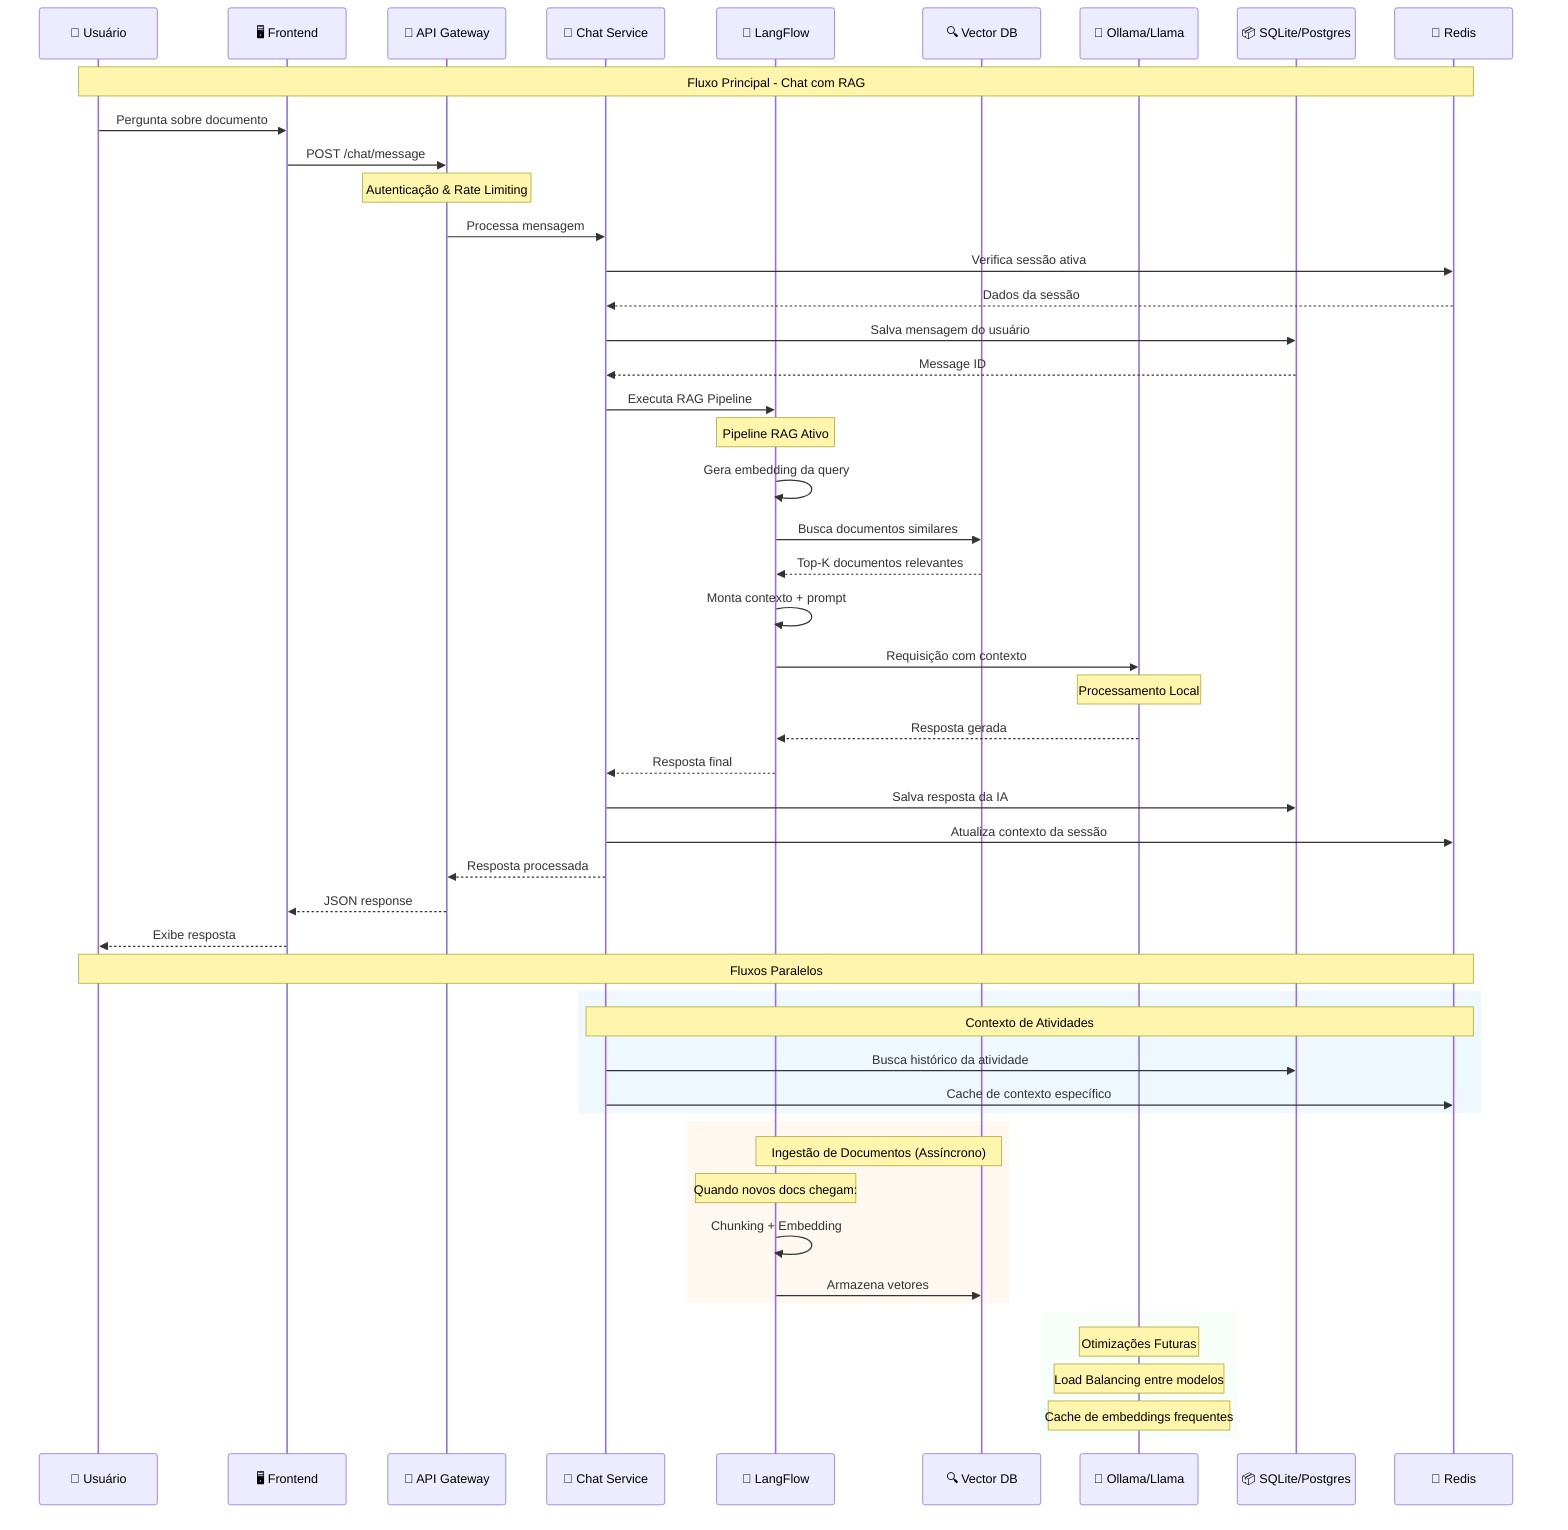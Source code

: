 sequenceDiagram
    participant U as 👤 Usuário
    participant UI as 🖥️ Frontend
    participant API as 🚪 API Gateway
    participant Chat as 💬 Chat Service
    participant LF as 🔄 LangFlow
    participant Vec as 🔍 Vector DB
    participant LLM as 🤖 Ollama/Llama
    participant DB as 📦 SQLite/Postgres
    participant Cache as 🚀 Redis

    Note over U,Cache: Fluxo Principal - Chat com RAG

    U->>UI: Pergunta sobre documento
    UI->>API: POST /chat/message
    
    Note over API: Autenticação & Rate Limiting
    API->>Chat: Processa mensagem
    
    Chat->>Cache: Verifica sessão ativa
    Cache-->>Chat: Dados da sessão
    
    Chat->>DB: Salva mensagem do usuário
    DB-->>Chat: Message ID
    
    Chat->>LF: Executa RAG Pipeline
    
    Note over LF: Pipeline RAG Ativo
    LF->>LF: Gera embedding da query
    LF->>Vec: Busca documentos similares
    Vec-->>LF: Top-K documentos relevantes
    
    LF->>LF: Monta contexto + prompt
    LF->>LLM: Requisição com contexto
    
    Note over LLM: Processamento Local
    LLM-->>LF: Resposta gerada
    
    LF-->>Chat: Resposta final
    
    Chat->>DB: Salva resposta da IA
    Chat->>Cache: Atualiza contexto da sessão
    
    Chat-->>API: Resposta processada
    API-->>UI: JSON response
    UI-->>U: Exibe resposta

    Note over U,Cache: Fluxos Paralelos

    rect rgb(240, 248, 255)
        Note over Chat,Cache: Contexto de Atividades
        Chat->>DB: Busca histórico da atividade
        Chat->>Cache: Cache de contexto específico
    end

    rect rgb(255, 248, 240)
        Note over LF,Vec: Ingestão de Documentos (Assíncrono)
        Note over LF: Quando novos docs chegam:
        LF->>LF: Chunking + Embedding
        LF->>Vec: Armazena vetores
    end

    rect rgb(248, 255, 248)
        Note over LLM: Otimizações Futuras
        Note over LLM: Load Balancing entre modelos
        Note over LLM: Cache de embeddings frequentes
    end